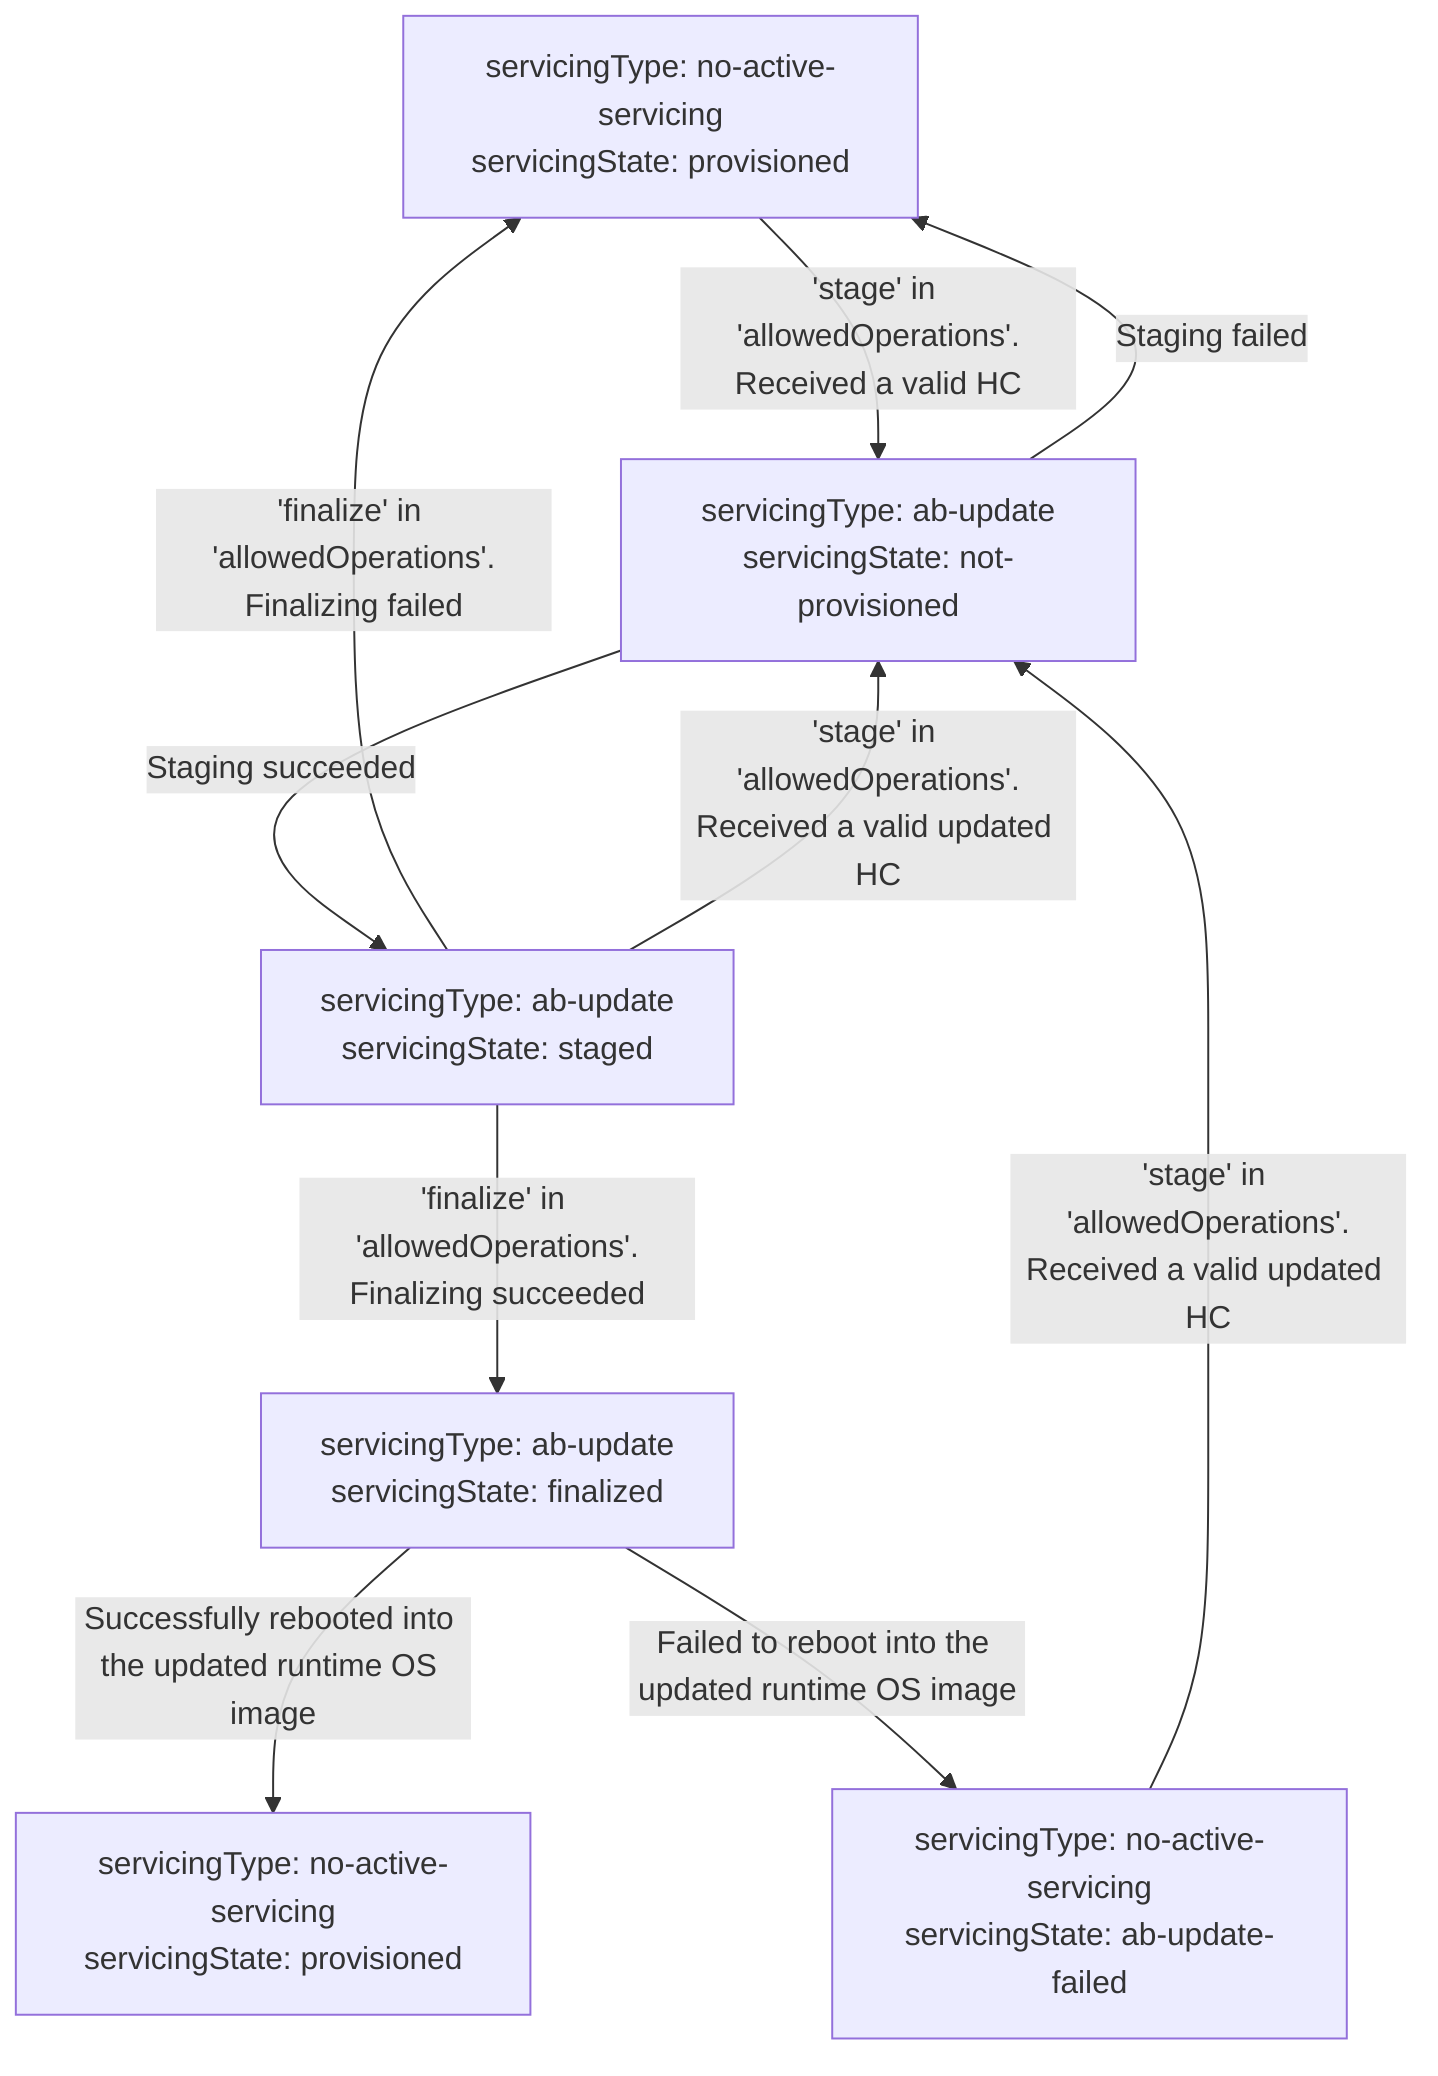 graph TD
A[servicingType: no-active-servicing\nservicingState: provisioned] --> |'stage' in 'allowedOperations'.\nReceived a valid HC|B[servicingType: ab-update\nservicingState: not-provisioned]
B --> |Staging failed|A
B --> |Staging succeeded|C[servicingType: ab-update\nservicingState: staged]
C --> |'finalize' in 'allowedOperations'.\nFinalizing succeeded|E[servicingType: ab-update\nservicingState: finalized]
C --> |'finalize' in 'allowedOperations'.\nFinalizing failed|A
C --> |'stage' in 'allowedOperations'.\nReceived a valid updated HC|B
E --> |Successfully rebooted into the updated runtime OS image|G[servicingType: no-active-servicing\nservicingState: provisioned]
E --> |Failed to reboot into the updated runtime OS image|D[servicingType: no-active-servicing\nservicingState: ab-update-failed]
D --> |'stage' in 'allowedOperations'.\nReceived a valid updated HC|B
